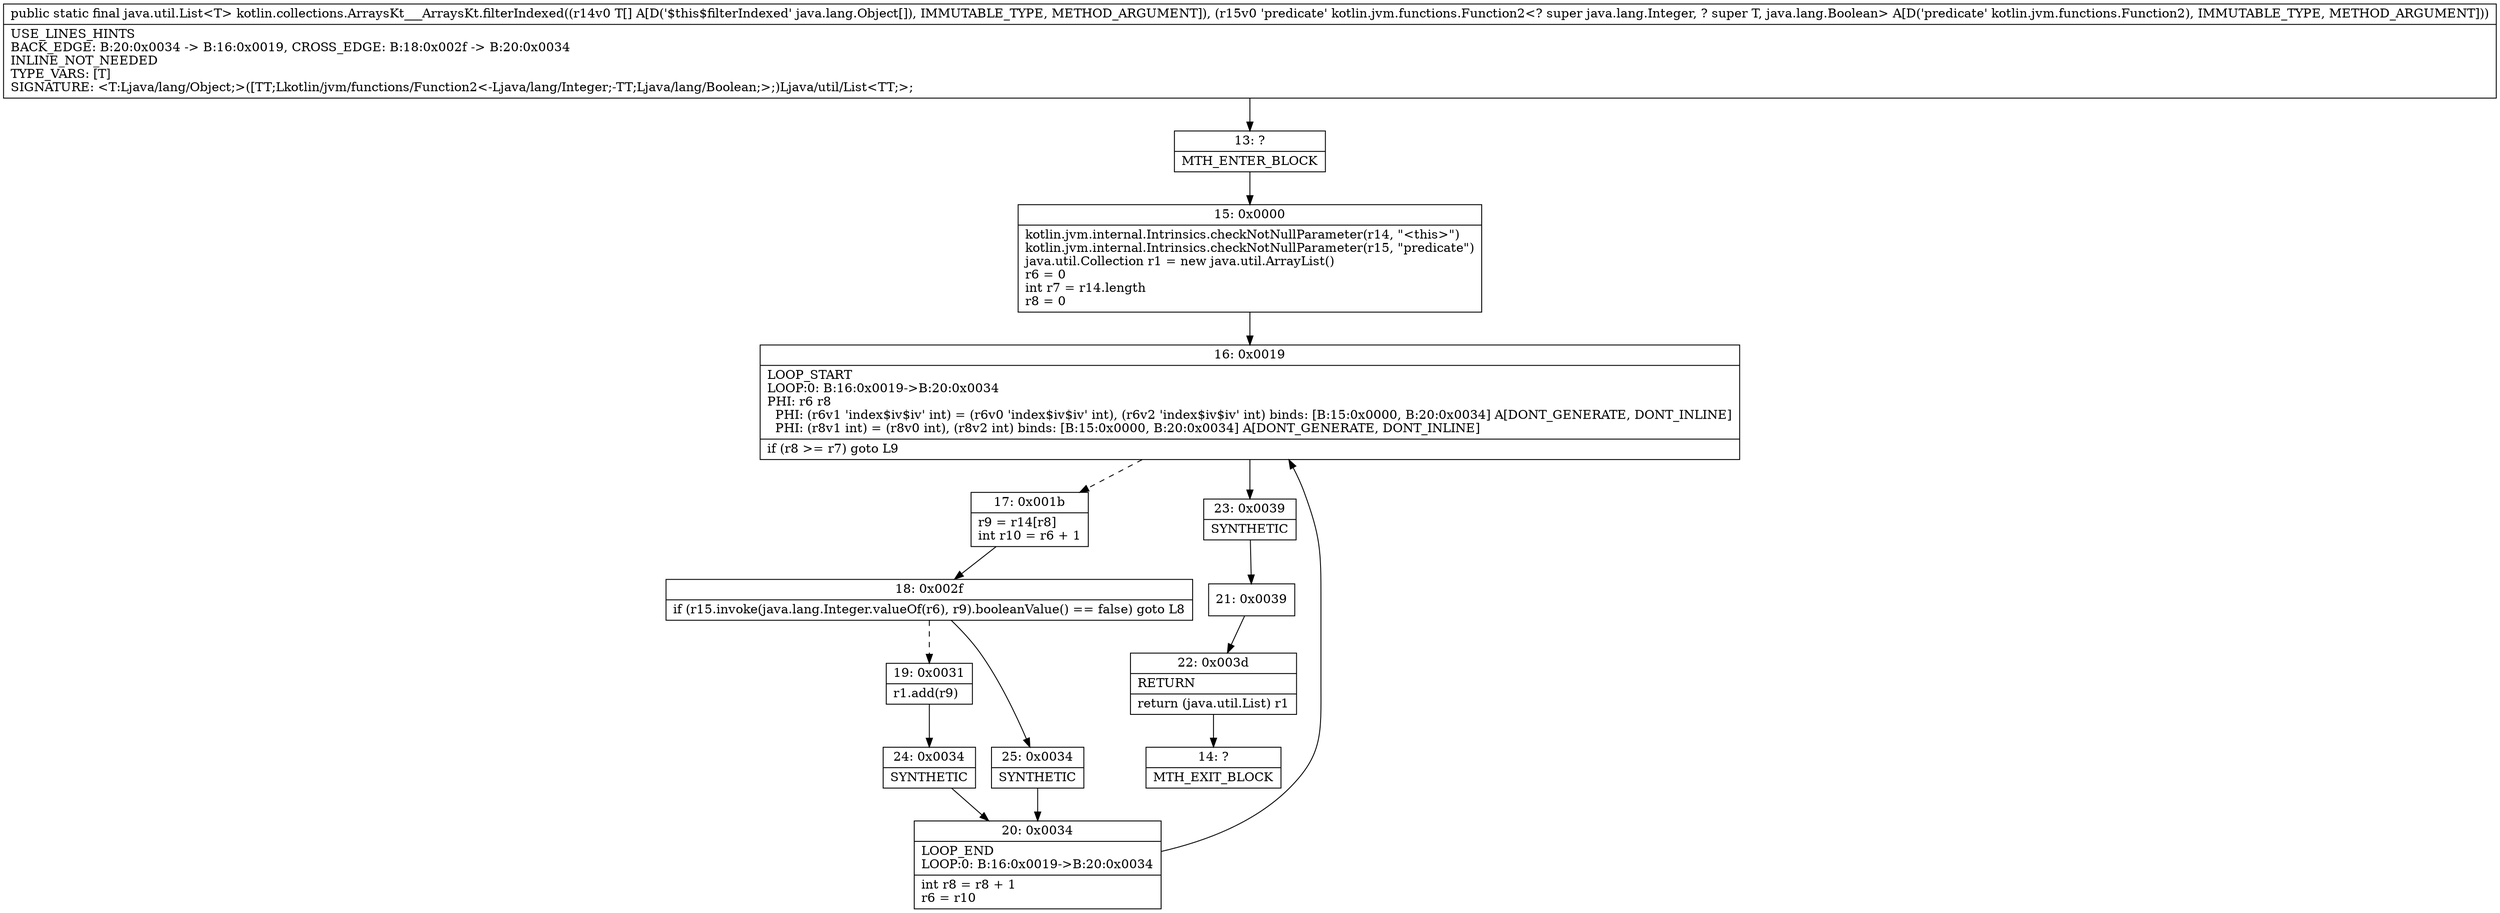digraph "CFG forkotlin.collections.ArraysKt___ArraysKt.filterIndexed([Ljava\/lang\/Object;Lkotlin\/jvm\/functions\/Function2;)Ljava\/util\/List;" {
Node_13 [shape=record,label="{13\:\ ?|MTH_ENTER_BLOCK\l}"];
Node_15 [shape=record,label="{15\:\ 0x0000|kotlin.jvm.internal.Intrinsics.checkNotNullParameter(r14, \"\<this\>\")\lkotlin.jvm.internal.Intrinsics.checkNotNullParameter(r15, \"predicate\")\ljava.util.Collection r1 = new java.util.ArrayList()\lr6 = 0\lint r7 = r14.length\lr8 = 0\l}"];
Node_16 [shape=record,label="{16\:\ 0x0019|LOOP_START\lLOOP:0: B:16:0x0019\-\>B:20:0x0034\lPHI: r6 r8 \l  PHI: (r6v1 'index$iv$iv' int) = (r6v0 'index$iv$iv' int), (r6v2 'index$iv$iv' int) binds: [B:15:0x0000, B:20:0x0034] A[DONT_GENERATE, DONT_INLINE]\l  PHI: (r8v1 int) = (r8v0 int), (r8v2 int) binds: [B:15:0x0000, B:20:0x0034] A[DONT_GENERATE, DONT_INLINE]\l|if (r8 \>= r7) goto L9\l}"];
Node_17 [shape=record,label="{17\:\ 0x001b|r9 = r14[r8]\lint r10 = r6 + 1\l}"];
Node_18 [shape=record,label="{18\:\ 0x002f|if (r15.invoke(java.lang.Integer.valueOf(r6), r9).booleanValue() == false) goto L8\l}"];
Node_19 [shape=record,label="{19\:\ 0x0031|r1.add(r9)\l}"];
Node_24 [shape=record,label="{24\:\ 0x0034|SYNTHETIC\l}"];
Node_20 [shape=record,label="{20\:\ 0x0034|LOOP_END\lLOOP:0: B:16:0x0019\-\>B:20:0x0034\l|int r8 = r8 + 1\lr6 = r10\l}"];
Node_25 [shape=record,label="{25\:\ 0x0034|SYNTHETIC\l}"];
Node_23 [shape=record,label="{23\:\ 0x0039|SYNTHETIC\l}"];
Node_21 [shape=record,label="{21\:\ 0x0039}"];
Node_22 [shape=record,label="{22\:\ 0x003d|RETURN\l|return (java.util.List) r1\l}"];
Node_14 [shape=record,label="{14\:\ ?|MTH_EXIT_BLOCK\l}"];
MethodNode[shape=record,label="{public static final java.util.List\<T\> kotlin.collections.ArraysKt___ArraysKt.filterIndexed((r14v0 T[] A[D('$this$filterIndexed' java.lang.Object[]), IMMUTABLE_TYPE, METHOD_ARGUMENT]), (r15v0 'predicate' kotlin.jvm.functions.Function2\<? super java.lang.Integer, ? super T, java.lang.Boolean\> A[D('predicate' kotlin.jvm.functions.Function2), IMMUTABLE_TYPE, METHOD_ARGUMENT]))  | USE_LINES_HINTS\lBACK_EDGE: B:20:0x0034 \-\> B:16:0x0019, CROSS_EDGE: B:18:0x002f \-\> B:20:0x0034\lINLINE_NOT_NEEDED\lTYPE_VARS: [T]\lSIGNATURE: \<T:Ljava\/lang\/Object;\>([TT;Lkotlin\/jvm\/functions\/Function2\<\-Ljava\/lang\/Integer;\-TT;Ljava\/lang\/Boolean;\>;)Ljava\/util\/List\<TT;\>;\l}"];
MethodNode -> Node_13;Node_13 -> Node_15;
Node_15 -> Node_16;
Node_16 -> Node_17[style=dashed];
Node_16 -> Node_23;
Node_17 -> Node_18;
Node_18 -> Node_19[style=dashed];
Node_18 -> Node_25;
Node_19 -> Node_24;
Node_24 -> Node_20;
Node_20 -> Node_16;
Node_25 -> Node_20;
Node_23 -> Node_21;
Node_21 -> Node_22;
Node_22 -> Node_14;
}

